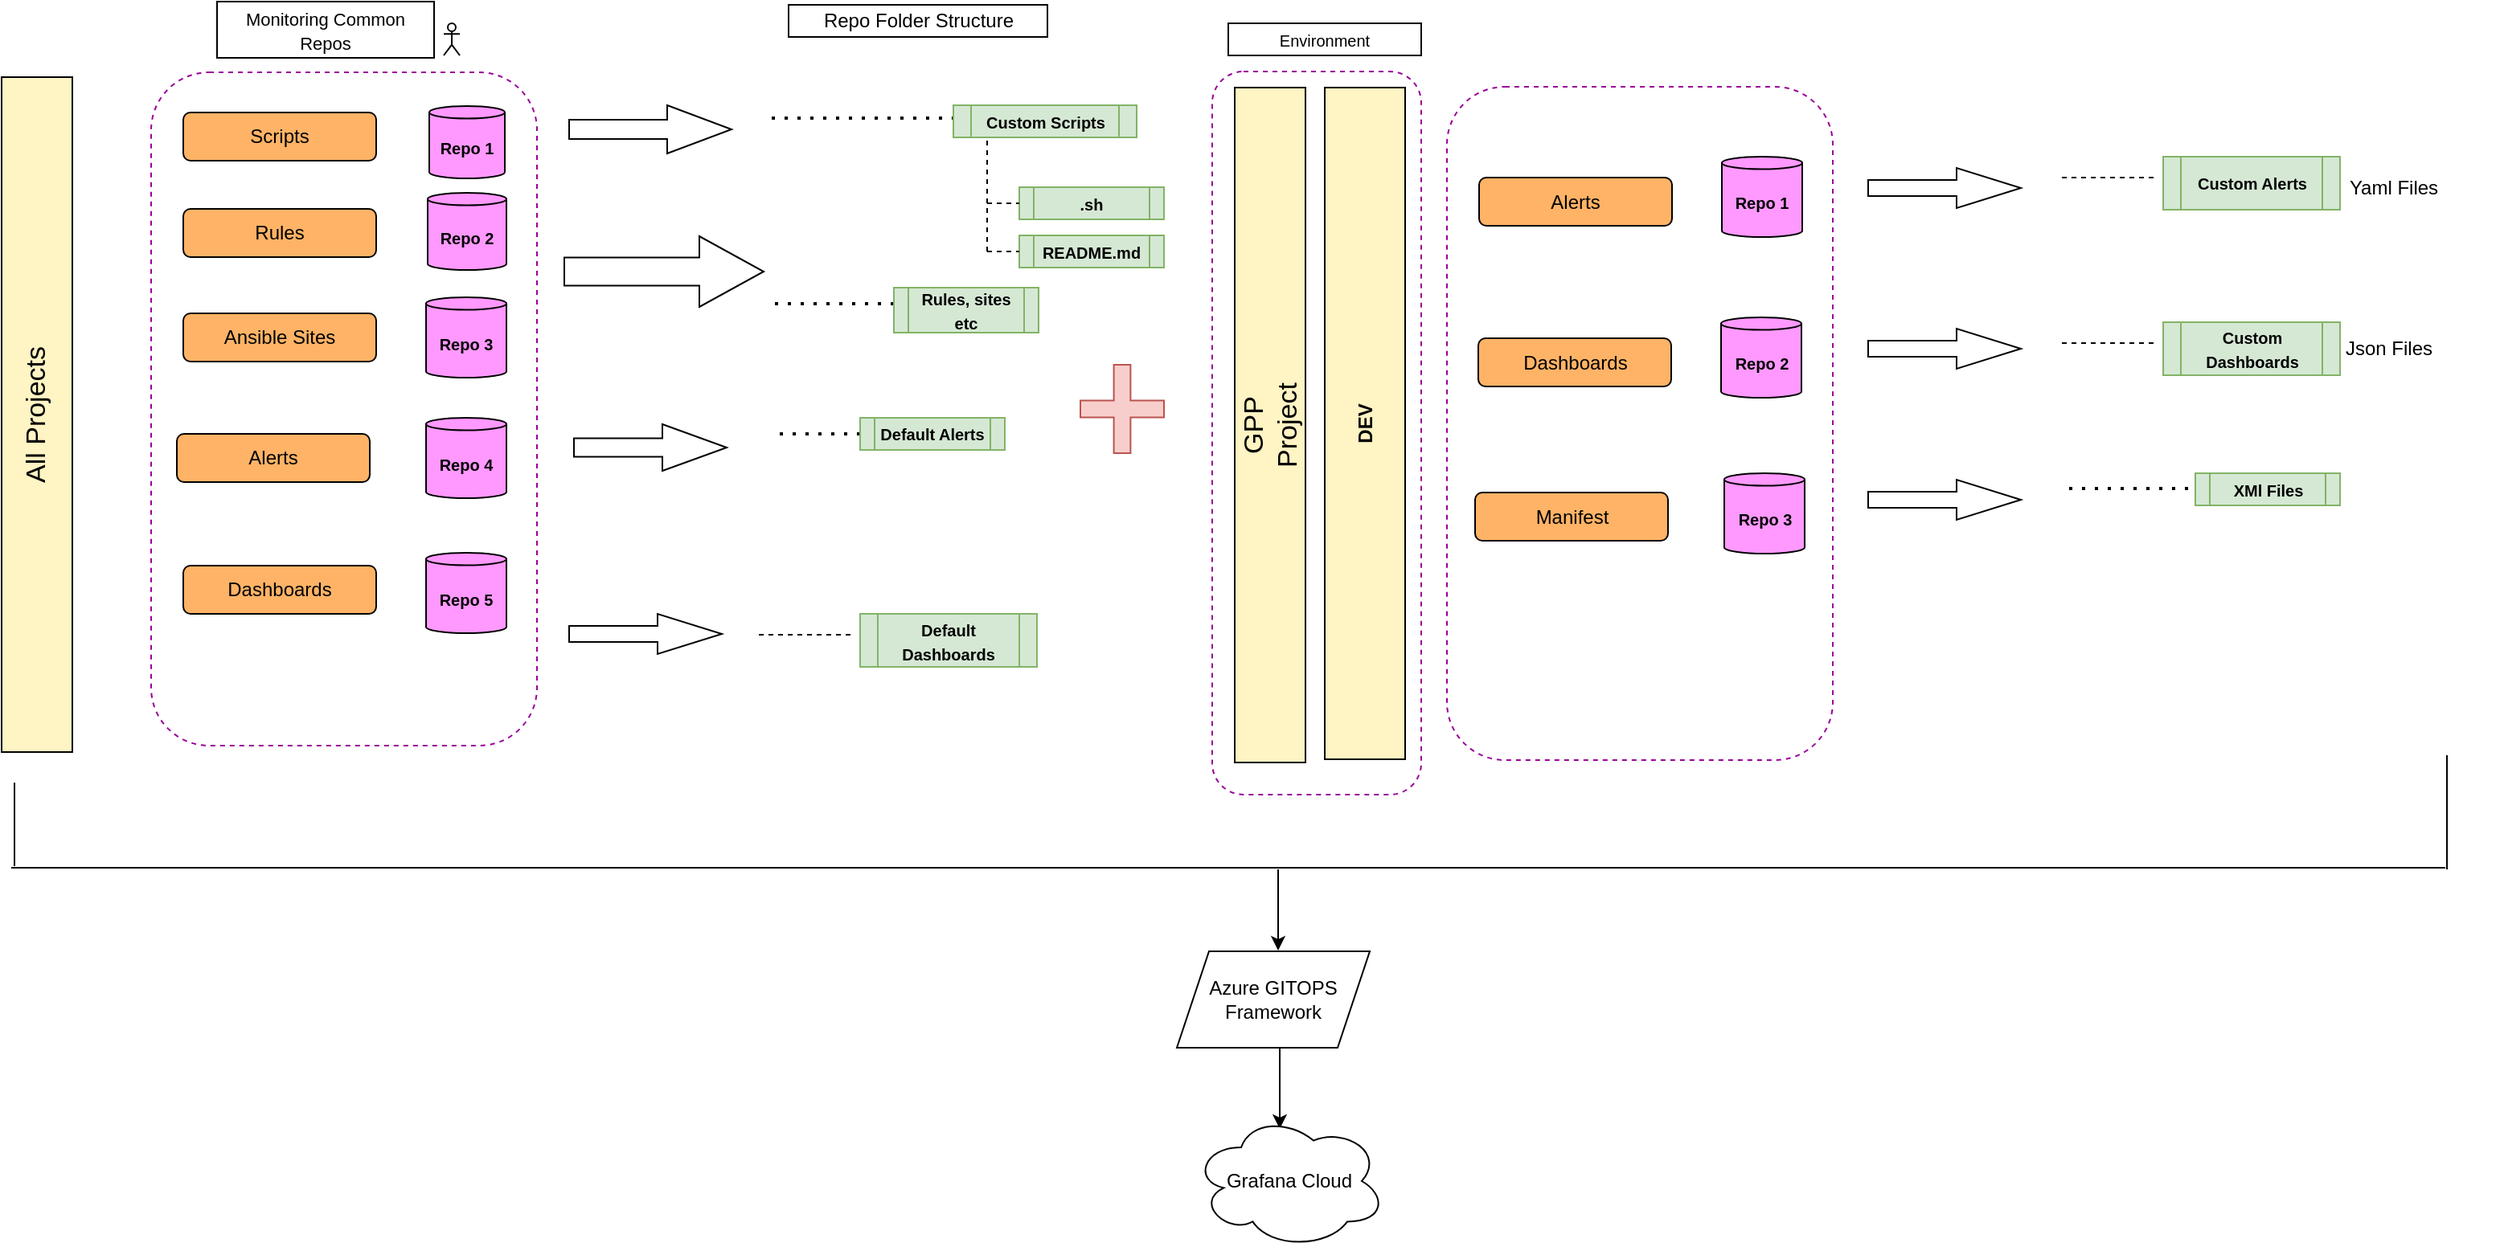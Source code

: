 <mxfile version="14.7.4" type="github">
  <diagram id="e1svnjk2He2mOXQz4SfX" name="Page-1">
    <mxGraphModel dx="1165" dy="421" grid="0" gridSize="10" guides="1" tooltips="1" connect="1" arrows="1" fold="1" page="0" pageScale="1" pageWidth="827" pageHeight="1169" math="0" shadow="0">
      <root>
        <mxCell id="0" />
        <mxCell id="1" parent="0" />
        <mxCell id="3rxL_w6OVFpMtlmRvImV-87" value="" style="rounded=1;whiteSpace=wrap;html=1;dashed=1;fontSize=12;strokeColor=#990099;" parent="1" vertex="1">
          <mxGeometry x="178" y="48" width="240" height="419" as="geometry" />
        </mxCell>
        <mxCell id="3rxL_w6OVFpMtlmRvImV-86" value="" style="rounded=1;whiteSpace=wrap;html=1;fontSize=12;dashed=1;strokeColor=#990099;" parent="1" vertex="1">
          <mxGeometry x="838" y="47.5" width="130" height="450" as="geometry" />
        </mxCell>
        <mxCell id="3rxL_w6OVFpMtlmRvImV-1" value="GPP &lt;br&gt;Project" style="rounded=0;whiteSpace=wrap;html=1;verticalAlign=middle;horizontal=0;fontSize=17;fillColor=#FFF4C3;" parent="1" vertex="1">
          <mxGeometry x="852" y="57.5" width="44" height="420" as="geometry" />
        </mxCell>
        <mxCell id="3rxL_w6OVFpMtlmRvImV-3" value="&lt;b&gt;DEV&lt;/b&gt;" style="rounded=0;whiteSpace=wrap;html=1;fontSize=12;horizontal=0;verticalAlign=middle;fillColor=#FFF4C3;" parent="1" vertex="1">
          <mxGeometry x="908" y="57.5" width="50" height="418" as="geometry" />
        </mxCell>
        <mxCell id="3rxL_w6OVFpMtlmRvImV-13" value="Scripts" style="rounded=1;whiteSpace=wrap;html=1;fontSize=12;fillColor=#FFB366;" parent="1" vertex="1">
          <mxGeometry x="198" y="73" width="120" height="30" as="geometry" />
        </mxCell>
        <mxCell id="3rxL_w6OVFpMtlmRvImV-19" value="&lt;b&gt;&lt;font style=&quot;font-size: 10px&quot;&gt;Repo 1&lt;/font&gt;&lt;/b&gt;" style="shape=cylinder3;whiteSpace=wrap;html=1;boundedLbl=1;backgroundOutline=1;size=3.896;fontSize=12;fillColor=#FF99FF;" parent="1" vertex="1">
          <mxGeometry x="351" y="69" width="47" height="45" as="geometry" />
        </mxCell>
        <mxCell id="3rxL_w6OVFpMtlmRvImV-22" value="Repo Folder Structure" style="text;html=1;fillColor=none;align=center;verticalAlign=middle;whiteSpace=wrap;rounded=0;fontSize=12;strokeColor=#000000;" parent="1" vertex="1">
          <mxGeometry x="574.5" y="6" width="161" height="20" as="geometry" />
        </mxCell>
        <mxCell id="3rxL_w6OVFpMtlmRvImV-23" value="&lt;font style=&quot;font-size: 10px&quot;&gt;Environment&lt;/font&gt;" style="text;html=1;fillColor=none;align=center;verticalAlign=middle;whiteSpace=wrap;rounded=0;fontSize=12;strokeColor=#000000;" parent="1" vertex="1">
          <mxGeometry x="848" y="17.5" width="120" height="20" as="geometry" />
        </mxCell>
        <mxCell id="3rxL_w6OVFpMtlmRvImV-25" value="&lt;font style=&quot;font-size: 11px&quot;&gt;Monitoring Common Repos&lt;/font&gt;" style="text;html=1;fillColor=none;align=center;verticalAlign=middle;whiteSpace=wrap;rounded=0;fontSize=12;strokeColor=#000000;" parent="1" vertex="1">
          <mxGeometry x="219" y="4" width="135" height="35" as="geometry" />
        </mxCell>
        <mxCell id="3rxL_w6OVFpMtlmRvImV-27" value="" style="endArrow=none;dashed=1;html=1;dashPattern=1 3;strokeWidth=2;fontSize=12;" parent="1" edge="1">
          <mxGeometry width="50" height="50" relative="1" as="geometry">
            <mxPoint x="678" y="76.5" as="sourcePoint" />
            <mxPoint x="558" y="76.5" as="targetPoint" />
          </mxGeometry>
        </mxCell>
        <mxCell id="3rxL_w6OVFpMtlmRvImV-29" value="" style="endArrow=none;dashed=1;html=1;dashPattern=1 3;strokeWidth=2;fontSize=12;" parent="1" edge="1">
          <mxGeometry width="50" height="50" relative="1" as="geometry">
            <mxPoint x="640" y="192" as="sourcePoint" />
            <mxPoint x="560" y="192" as="targetPoint" />
          </mxGeometry>
        </mxCell>
        <mxCell id="3rxL_w6OVFpMtlmRvImV-30" value="&lt;font style=&quot;font-size: 10px&quot;&gt;&lt;b&gt;Custom Scripts&lt;/b&gt;&lt;/font&gt;" style="shape=process;whiteSpace=wrap;html=1;backgroundOutline=1;fontSize=12;fillColor=#d5e8d4;strokeColor=#82b366;" parent="1" vertex="1">
          <mxGeometry x="677" y="68.5" width="114" height="20" as="geometry" />
        </mxCell>
        <mxCell id="3rxL_w6OVFpMtlmRvImV-32" value="&lt;span style=&quot;font-size: 10px&quot;&gt;&lt;b&gt;Rules, sites etc&lt;/b&gt;&lt;/span&gt;" style="shape=process;whiteSpace=wrap;html=1;backgroundOutline=1;fontSize=12;fillColor=#d5e8d4;strokeColor=#82b366;" parent="1" vertex="1">
          <mxGeometry x="640" y="182" width="90" height="28" as="geometry" />
        </mxCell>
        <mxCell id="3rxL_w6OVFpMtlmRvImV-54" value="" style="endArrow=none;dashed=1;html=1;dashPattern=1 3;strokeWidth=2;fontSize=12;" parent="1" edge="1">
          <mxGeometry width="50" height="50" relative="1" as="geometry">
            <mxPoint x="619" y="273" as="sourcePoint" />
            <mxPoint x="569" y="273" as="targetPoint" />
          </mxGeometry>
        </mxCell>
        <mxCell id="3rxL_w6OVFpMtlmRvImV-55" value="&lt;span style=&quot;font-size: 10px&quot;&gt;&lt;b&gt;Default Alerts&lt;/b&gt;&lt;/span&gt;" style="shape=process;whiteSpace=wrap;html=1;backgroundOutline=1;fontSize=12;fillColor=#d5e8d4;strokeColor=#82b366;" parent="1" vertex="1">
          <mxGeometry x="619" y="263" width="90" height="20" as="geometry" />
        </mxCell>
        <mxCell id="3rxL_w6OVFpMtlmRvImV-57" value="&lt;font style=&quot;font-size: 10px&quot;&gt;&lt;b&gt;.sh&lt;/b&gt;&lt;/font&gt;" style="shape=process;whiteSpace=wrap;html=1;backgroundOutline=1;fontSize=12;fillColor=#d5e8d4;strokeColor=#82b366;" parent="1" vertex="1">
          <mxGeometry x="718" y="119.5" width="90" height="20" as="geometry" />
        </mxCell>
        <mxCell id="3rxL_w6OVFpMtlmRvImV-58" value="&lt;font style=&quot;font-size: 10px&quot;&gt;&lt;b&gt;README.md&lt;/b&gt;&lt;/font&gt;" style="shape=process;whiteSpace=wrap;html=1;backgroundOutline=1;fontSize=12;fillColor=#d5e8d4;strokeColor=#82b366;" parent="1" vertex="1">
          <mxGeometry x="718" y="149.5" width="90" height="20" as="geometry" />
        </mxCell>
        <mxCell id="3rxL_w6OVFpMtlmRvImV-59" value="" style="endArrow=none;dashed=1;html=1;fontSize=12;entryX=0;entryY=0.5;entryDx=0;entryDy=0;" parent="1" target="3rxL_w6OVFpMtlmRvImV-57" edge="1">
          <mxGeometry width="50" height="50" relative="1" as="geometry">
            <mxPoint x="698" y="129.5" as="sourcePoint" />
            <mxPoint x="588" y="209.5" as="targetPoint" />
          </mxGeometry>
        </mxCell>
        <mxCell id="3rxL_w6OVFpMtlmRvImV-60" value="" style="endArrow=none;dashed=1;html=1;fontSize=12;entryX=0;entryY=0.5;entryDx=0;entryDy=0;" parent="1" edge="1">
          <mxGeometry width="50" height="50" relative="1" as="geometry">
            <mxPoint x="698" y="159.5" as="sourcePoint" />
            <mxPoint x="718" y="159.5" as="targetPoint" />
          </mxGeometry>
        </mxCell>
        <mxCell id="3rxL_w6OVFpMtlmRvImV-61" value="" style="endArrow=none;dashed=1;html=1;fontSize=12;" parent="1" edge="1">
          <mxGeometry width="50" height="50" relative="1" as="geometry">
            <mxPoint x="698" y="159.5" as="sourcePoint" />
            <mxPoint x="698" y="89.5" as="targetPoint" />
          </mxGeometry>
        </mxCell>
        <mxCell id="3rxL_w6OVFpMtlmRvImV-70" value="&lt;span style=&quot;font-size: 10px&quot;&gt;&lt;b&gt;Default Dashboards&lt;/b&gt;&lt;/span&gt;" style="shape=process;whiteSpace=wrap;html=1;backgroundOutline=1;fontSize=12;fillColor=#d5e8d4;strokeColor=#82b366;" parent="1" vertex="1">
          <mxGeometry x="619" y="385" width="110" height="33" as="geometry" />
        </mxCell>
        <mxCell id="3rxL_w6OVFpMtlmRvImV-72" value="" style="endArrow=none;dashed=1;html=1;fontSize=12;" parent="1" edge="1">
          <mxGeometry width="50" height="50" relative="1" as="geometry">
            <mxPoint x="556" y="398" as="sourcePoint" />
            <mxPoint x="616" y="398" as="targetPoint" />
          </mxGeometry>
        </mxCell>
        <mxCell id="3rxL_w6OVFpMtlmRvImV-75" value="" style="html=1;shadow=0;dashed=0;align=center;verticalAlign=middle;shape=mxgraph.arrows2.arrow;dy=0.6;dx=40;notch=0;fontSize=12;" parent="1" vertex="1">
          <mxGeometry x="438" y="68.5" width="101" height="30" as="geometry" />
        </mxCell>
        <mxCell id="3rxL_w6OVFpMtlmRvImV-77" value="" style="shape=umlActor;verticalLabelPosition=bottom;verticalAlign=top;html=1;outlineConnect=0;fontSize=12;" parent="1" vertex="1">
          <mxGeometry x="360" y="17.5" width="10" height="20" as="geometry" />
        </mxCell>
        <mxCell id="0w0egjdCd1siMiY4N0EC-2" value="" style="html=1;shadow=0;dashed=0;align=center;verticalAlign=middle;shape=mxgraph.arrows2.arrow;dy=0.6;dx=40;notch=0;fontSize=12;" vertex="1" parent="1">
          <mxGeometry x="435" y="150" width="124" height="44" as="geometry" />
        </mxCell>
        <mxCell id="0w0egjdCd1siMiY4N0EC-3" value="&lt;b&gt;&lt;font style=&quot;font-size: 10px&quot;&gt;Repo 4&lt;/font&gt;&lt;/b&gt;" style="shape=cylinder3;whiteSpace=wrap;html=1;boundedLbl=1;backgroundOutline=1;size=3.896;fontSize=12;fillColor=#FF99FF;" vertex="1" parent="1">
          <mxGeometry x="349" y="263" width="50" height="50" as="geometry" />
        </mxCell>
        <mxCell id="0w0egjdCd1siMiY4N0EC-4" value="Alerts" style="rounded=1;whiteSpace=wrap;html=1;fontSize=12;fillColor=#FFB366;" vertex="1" parent="1">
          <mxGeometry x="194" y="273" width="120" height="30" as="geometry" />
        </mxCell>
        <mxCell id="0w0egjdCd1siMiY4N0EC-5" value="&lt;b&gt;&lt;font style=&quot;font-size: 10px&quot;&gt;Repo 5&lt;/font&gt;&lt;/b&gt;" style="shape=cylinder3;whiteSpace=wrap;html=1;boundedLbl=1;backgroundOutline=1;size=3.896;fontSize=12;fillColor=#FF99FF;" vertex="1" parent="1">
          <mxGeometry x="349" y="347" width="50" height="50" as="geometry" />
        </mxCell>
        <mxCell id="0w0egjdCd1siMiY4N0EC-6" value="Dashboards" style="rounded=1;whiteSpace=wrap;html=1;fontSize=12;fillColor=#FFB366;" vertex="1" parent="1">
          <mxGeometry x="198" y="355" width="120" height="30" as="geometry" />
        </mxCell>
        <mxCell id="0w0egjdCd1siMiY4N0EC-7" value="" style="html=1;shadow=0;dashed=0;align=center;verticalAlign=middle;shape=mxgraph.arrows2.arrow;dy=0.6;dx=40;notch=0;fontSize=12;" vertex="1" parent="1">
          <mxGeometry x="441" y="267" width="95" height="29" as="geometry" />
        </mxCell>
        <mxCell id="0w0egjdCd1siMiY4N0EC-8" value="" style="html=1;shadow=0;dashed=0;align=center;verticalAlign=middle;shape=mxgraph.arrows2.arrow;dy=0.6;dx=40;notch=0;fontSize=12;" vertex="1" parent="1">
          <mxGeometry x="438" y="385" width="95" height="25" as="geometry" />
        </mxCell>
        <mxCell id="0w0egjdCd1siMiY4N0EC-9" value="" style="rounded=1;whiteSpace=wrap;html=1;dashed=1;fontSize=12;strokeColor=#990099;" vertex="1" parent="1">
          <mxGeometry x="984" y="57" width="240" height="419" as="geometry" />
        </mxCell>
        <mxCell id="0w0egjdCd1siMiY4N0EC-10" value="All Projects&lt;br&gt;" style="rounded=0;whiteSpace=wrap;html=1;verticalAlign=middle;horizontal=0;fontSize=17;fillColor=#FFF4C3;" vertex="1" parent="1">
          <mxGeometry x="85" y="51" width="44" height="420" as="geometry" />
        </mxCell>
        <mxCell id="0w0egjdCd1siMiY4N0EC-11" value="Alerts" style="rounded=1;whiteSpace=wrap;html=1;fontSize=12;fillColor=#FFB366;" vertex="1" parent="1">
          <mxGeometry x="1004" y="113.5" width="120" height="30" as="geometry" />
        </mxCell>
        <mxCell id="0w0egjdCd1siMiY4N0EC-12" value="&lt;b&gt;&lt;font style=&quot;font-size: 10px&quot;&gt;Repo 1&lt;/font&gt;&lt;/b&gt;" style="shape=cylinder3;whiteSpace=wrap;html=1;boundedLbl=1;backgroundOutline=1;size=3.896;fontSize=12;fillColor=#FF99FF;" vertex="1" parent="1">
          <mxGeometry x="1155" y="100.5" width="50" height="50" as="geometry" />
        </mxCell>
        <mxCell id="0w0egjdCd1siMiY4N0EC-13" value="" style="html=1;shadow=0;dashed=0;align=center;verticalAlign=middle;shape=mxgraph.arrows2.arrow;dy=0.6;dx=40;notch=0;fontSize=12;" vertex="1" parent="1">
          <mxGeometry x="1246" y="107.5" width="95" height="25" as="geometry" />
        </mxCell>
        <mxCell id="0w0egjdCd1siMiY4N0EC-14" value="&lt;span style=&quot;font-size: 10px&quot;&gt;&lt;b&gt;Custom Alerts&lt;/b&gt;&lt;/span&gt;" style="shape=process;whiteSpace=wrap;html=1;backgroundOutline=1;fontSize=12;fillColor=#d5e8d4;strokeColor=#82b366;" vertex="1" parent="1">
          <mxGeometry x="1429.5" y="100.5" width="110" height="33" as="geometry" />
        </mxCell>
        <mxCell id="0w0egjdCd1siMiY4N0EC-15" value="" style="endArrow=none;dashed=1;html=1;fontSize=12;" edge="1" parent="1">
          <mxGeometry width="50" height="50" relative="1" as="geometry">
            <mxPoint x="1366.5" y="113.5" as="sourcePoint" />
            <mxPoint x="1426.5" y="113.5" as="targetPoint" />
          </mxGeometry>
        </mxCell>
        <mxCell id="0w0egjdCd1siMiY4N0EC-16" value="Yaml Files" style="text;html=1;strokeColor=none;fillColor=none;align=center;verticalAlign=middle;whiteSpace=wrap;rounded=0;fontSize=12;" vertex="1" parent="1">
          <mxGeometry x="1508" y="110" width="130" height="20" as="geometry" />
        </mxCell>
        <mxCell id="0w0egjdCd1siMiY4N0EC-19" value="Dashboards" style="rounded=1;whiteSpace=wrap;html=1;fontSize=12;fillColor=#FFB366;" vertex="1" parent="1">
          <mxGeometry x="1003.5" y="213.5" width="120" height="30" as="geometry" />
        </mxCell>
        <mxCell id="0w0egjdCd1siMiY4N0EC-20" value="&lt;b&gt;&lt;font style=&quot;font-size: 10px&quot;&gt;Repo 2&lt;/font&gt;&lt;/b&gt;" style="shape=cylinder3;whiteSpace=wrap;html=1;boundedLbl=1;backgroundOutline=1;size=3.896;fontSize=12;fillColor=#FF99FF;" vertex="1" parent="1">
          <mxGeometry x="1154.5" y="200.5" width="50" height="50" as="geometry" />
        </mxCell>
        <mxCell id="0w0egjdCd1siMiY4N0EC-21" value="" style="html=1;shadow=0;dashed=0;align=center;verticalAlign=middle;shape=mxgraph.arrows2.arrow;dy=0.6;dx=40;notch=0;fontSize=12;" vertex="1" parent="1">
          <mxGeometry x="1246" y="207.5" width="95" height="25" as="geometry" />
        </mxCell>
        <mxCell id="0w0egjdCd1siMiY4N0EC-22" value="&lt;span style=&quot;font-size: 10px&quot;&gt;&lt;b&gt;Custom Dashboards&lt;/b&gt;&lt;/span&gt;" style="shape=process;whiteSpace=wrap;html=1;backgroundOutline=1;fontSize=12;fillColor=#d5e8d4;strokeColor=#82b366;" vertex="1" parent="1">
          <mxGeometry x="1429.5" y="203.5" width="110" height="33" as="geometry" />
        </mxCell>
        <mxCell id="0w0egjdCd1siMiY4N0EC-23" value="" style="endArrow=none;dashed=1;html=1;fontSize=12;" edge="1" parent="1">
          <mxGeometry width="50" height="50" relative="1" as="geometry">
            <mxPoint x="1366.5" y="216.5" as="sourcePoint" />
            <mxPoint x="1426.5" y="216.5" as="targetPoint" />
          </mxGeometry>
        </mxCell>
        <mxCell id="0w0egjdCd1siMiY4N0EC-24" value="Json Files" style="text;html=1;strokeColor=none;fillColor=none;align=center;verticalAlign=middle;whiteSpace=wrap;rounded=0;fontSize=12;" vertex="1" parent="1">
          <mxGeometry x="1505" y="210" width="130" height="20" as="geometry" />
        </mxCell>
        <mxCell id="0w0egjdCd1siMiY4N0EC-25" value="Rules" style="rounded=1;whiteSpace=wrap;html=1;fontSize=12;fillColor=#FFB366;" vertex="1" parent="1">
          <mxGeometry x="198" y="133" width="120" height="30" as="geometry" />
        </mxCell>
        <mxCell id="0w0egjdCd1siMiY4N0EC-26" value="&lt;b&gt;&lt;font style=&quot;font-size: 10px&quot;&gt;Repo 2&lt;/font&gt;&lt;/b&gt;" style="shape=cylinder3;whiteSpace=wrap;html=1;boundedLbl=1;backgroundOutline=1;size=3.896;fontSize=12;fillColor=#FF99FF;" vertex="1" parent="1">
          <mxGeometry x="350" y="123" width="49" height="48" as="geometry" />
        </mxCell>
        <mxCell id="0w0egjdCd1siMiY4N0EC-27" value="&lt;b&gt;&lt;font style=&quot;font-size: 10px&quot;&gt;Repo 3&lt;/font&gt;&lt;/b&gt;" style="shape=cylinder3;whiteSpace=wrap;html=1;boundedLbl=1;backgroundOutline=1;size=3.896;fontSize=12;fillColor=#FF99FF;" vertex="1" parent="1">
          <mxGeometry x="1156.5" y="297.5" width="50" height="50" as="geometry" />
        </mxCell>
        <mxCell id="0w0egjdCd1siMiY4N0EC-28" value="Manifest" style="rounded=1;whiteSpace=wrap;html=1;fontSize=12;fillColor=#FFB366;" vertex="1" parent="1">
          <mxGeometry x="1001.5" y="309.5" width="120" height="30" as="geometry" />
        </mxCell>
        <mxCell id="0w0egjdCd1siMiY4N0EC-30" value="" style="endArrow=none;dashed=1;html=1;dashPattern=1 3;strokeWidth=2;fontSize=12;" edge="1" parent="1">
          <mxGeometry width="50" height="50" relative="1" as="geometry">
            <mxPoint x="1445" y="307" as="sourcePoint" />
            <mxPoint x="1365" y="307" as="targetPoint" />
          </mxGeometry>
        </mxCell>
        <mxCell id="0w0egjdCd1siMiY4N0EC-31" value="&lt;span style=&quot;font-size: 10px&quot;&gt;&lt;b&gt;XMl Files&lt;/b&gt;&lt;/span&gt;" style="shape=process;whiteSpace=wrap;html=1;backgroundOutline=1;fontSize=12;fillColor=#d5e8d4;strokeColor=#82b366;" vertex="1" parent="1">
          <mxGeometry x="1449.5" y="297.5" width="90" height="20" as="geometry" />
        </mxCell>
        <mxCell id="0w0egjdCd1siMiY4N0EC-32" value="" style="html=1;shadow=0;dashed=0;align=center;verticalAlign=middle;shape=mxgraph.arrows2.arrow;dy=0.6;dx=40;notch=0;fontSize=12;" vertex="1" parent="1">
          <mxGeometry x="1246" y="301.5" width="95" height="25" as="geometry" />
        </mxCell>
        <mxCell id="0w0egjdCd1siMiY4N0EC-33" value="Ansible Sites" style="rounded=1;whiteSpace=wrap;html=1;fontSize=12;fillColor=#FFB366;" vertex="1" parent="1">
          <mxGeometry x="198" y="198" width="120" height="30" as="geometry" />
        </mxCell>
        <mxCell id="0w0egjdCd1siMiY4N0EC-34" value="&lt;b&gt;&lt;font style=&quot;font-size: 10px&quot;&gt;Repo 3&lt;/font&gt;&lt;/b&gt;" style="shape=cylinder3;whiteSpace=wrap;html=1;boundedLbl=1;backgroundOutline=1;size=3.896;fontSize=12;fillColor=#FF99FF;" vertex="1" parent="1">
          <mxGeometry x="349" y="188" width="50" height="50" as="geometry" />
        </mxCell>
        <mxCell id="0w0egjdCd1siMiY4N0EC-36" value="" style="shape=cross;whiteSpace=wrap;html=1;fillColor=#f8cecc;strokeColor=#b85450;" vertex="1" parent="1">
          <mxGeometry x="756" y="230" width="52" height="55" as="geometry" />
        </mxCell>
        <mxCell id="0w0egjdCd1siMiY4N0EC-40" value="" style="endArrow=none;html=1;" edge="1" parent="1">
          <mxGeometry width="50" height="50" relative="1" as="geometry">
            <mxPoint x="91" y="543" as="sourcePoint" />
            <mxPoint x="1605" y="543" as="targetPoint" />
          </mxGeometry>
        </mxCell>
        <mxCell id="0w0egjdCd1siMiY4N0EC-41" value="" style="endArrow=none;html=1;" edge="1" parent="1">
          <mxGeometry width="50" height="50" relative="1" as="geometry">
            <mxPoint x="1606" y="544" as="sourcePoint" />
            <mxPoint x="1606" y="473" as="targetPoint" />
          </mxGeometry>
        </mxCell>
        <mxCell id="0w0egjdCd1siMiY4N0EC-42" value="" style="endArrow=none;html=1;" edge="1" parent="1">
          <mxGeometry width="50" height="50" relative="1" as="geometry">
            <mxPoint x="93" y="542" as="sourcePoint" />
            <mxPoint x="93" y="490" as="targetPoint" />
          </mxGeometry>
        </mxCell>
        <mxCell id="0w0egjdCd1siMiY4N0EC-43" value="" style="endArrow=classic;html=1;" edge="1" parent="1">
          <mxGeometry width="50" height="50" relative="1" as="geometry">
            <mxPoint x="879" y="544" as="sourcePoint" />
            <mxPoint x="879" y="594.482" as="targetPoint" />
          </mxGeometry>
        </mxCell>
        <mxCell id="0w0egjdCd1siMiY4N0EC-45" value="Azure GITOPS Framework" style="shape=parallelogram;perimeter=parallelogramPerimeter;whiteSpace=wrap;html=1;fixedSize=1;" vertex="1" parent="1">
          <mxGeometry x="816" y="595" width="120" height="60" as="geometry" />
        </mxCell>
        <mxCell id="0w0egjdCd1siMiY4N0EC-46" value="" style="endArrow=classic;html=1;" edge="1" parent="1">
          <mxGeometry width="50" height="50" relative="1" as="geometry">
            <mxPoint x="880" y="655" as="sourcePoint" />
            <mxPoint x="880" y="705.482" as="targetPoint" />
          </mxGeometry>
        </mxCell>
        <mxCell id="0w0egjdCd1siMiY4N0EC-47" value="Grafana Cloud" style="ellipse;shape=cloud;whiteSpace=wrap;html=1;" vertex="1" parent="1">
          <mxGeometry x="826" y="696" width="120" height="84" as="geometry" />
        </mxCell>
      </root>
    </mxGraphModel>
  </diagram>
</mxfile>
